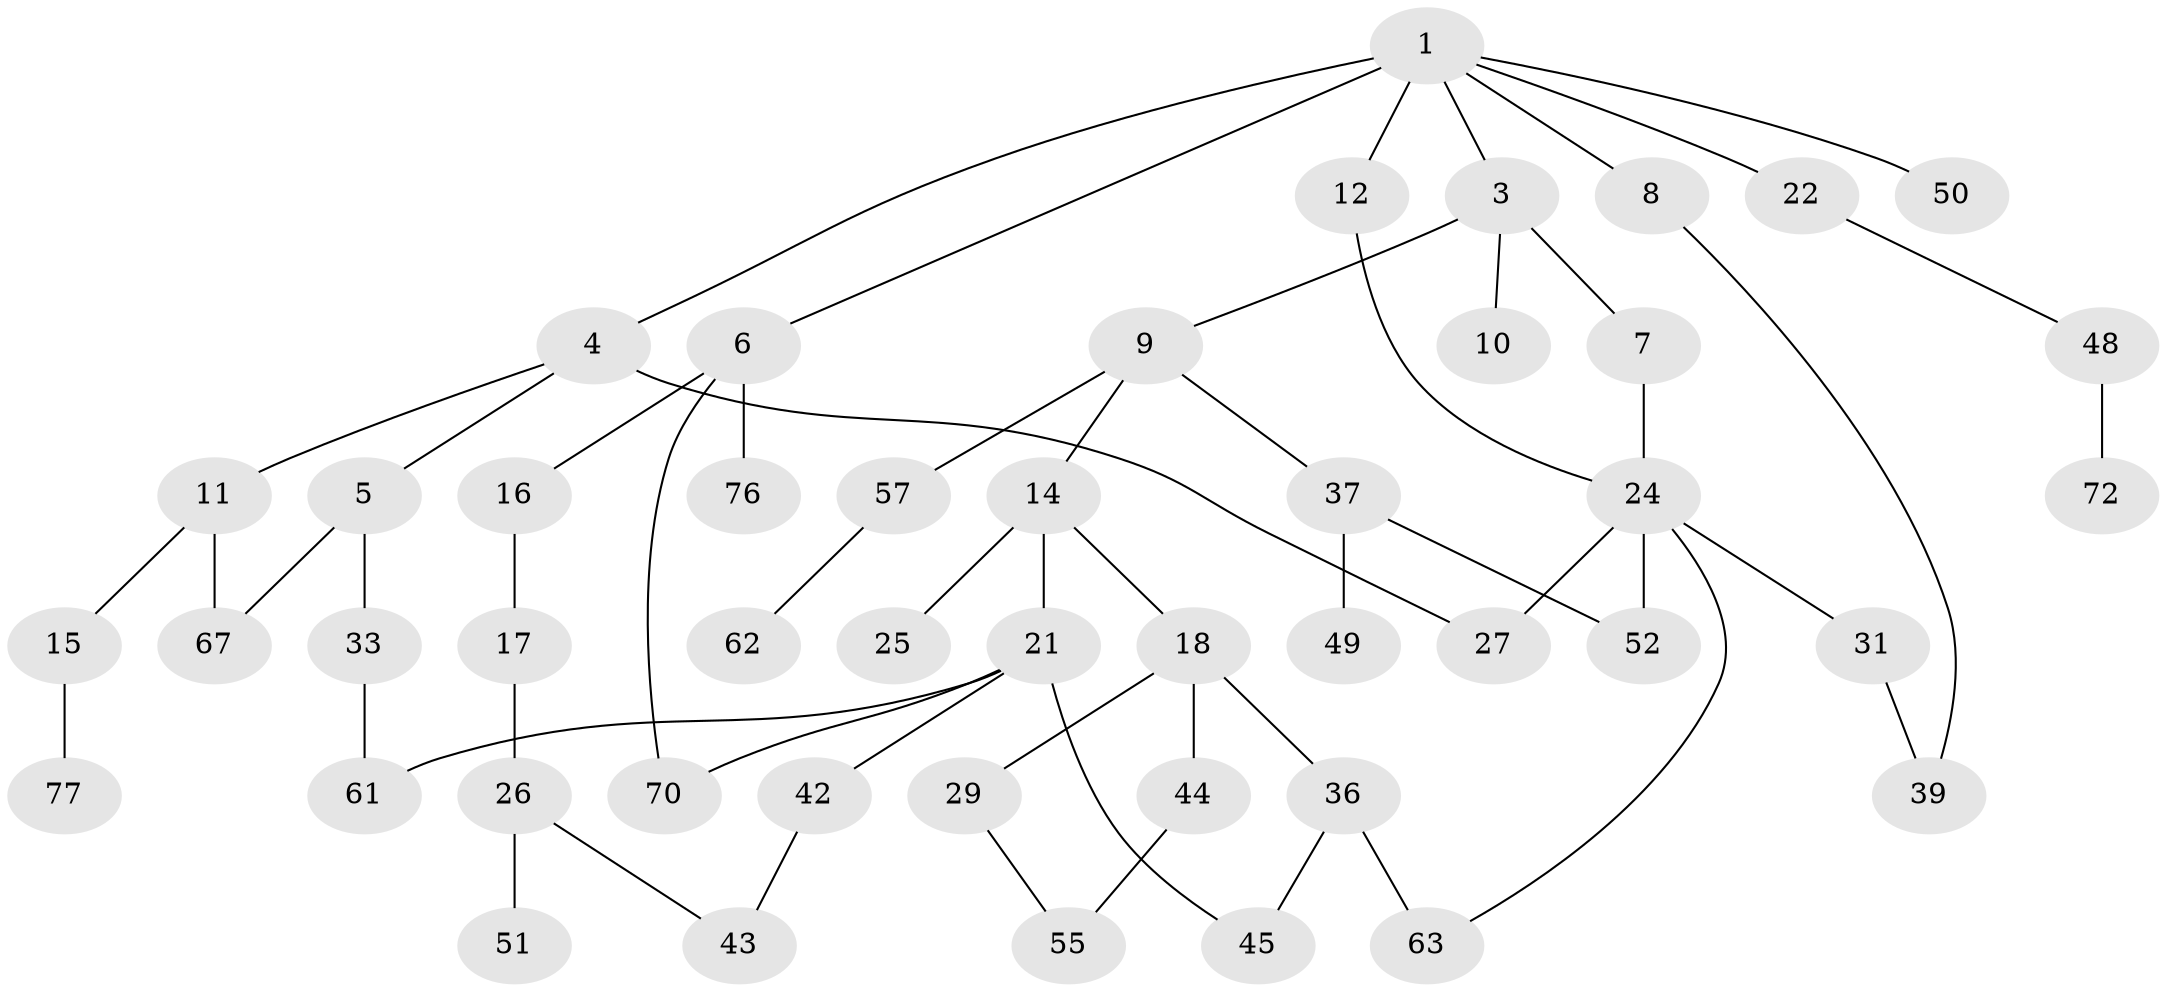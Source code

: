 // original degree distribution, {6: 0.025974025974025976, 4: 0.06493506493506493, 5: 0.06493506493506493, 2: 0.4155844155844156, 3: 0.16883116883116883, 1: 0.2597402597402597}
// Generated by graph-tools (version 1.1) at 2025/41/03/06/25 10:41:27]
// undirected, 47 vertices, 57 edges
graph export_dot {
graph [start="1"]
  node [color=gray90,style=filled];
  1 [super="+2"];
  3 [super="+20"];
  4 [super="+41"];
  5 [super="+19"];
  6 [super="+32"];
  7 [super="+46"];
  8 [super="+23"];
  9 [super="+28"];
  10 [super="+40"];
  11;
  12 [super="+13"];
  14 [super="+56"];
  15 [super="+34"];
  16;
  17;
  18 [super="+38"];
  21 [super="+47"];
  22 [super="+30"];
  24 [super="+35"];
  25 [super="+54"];
  26 [super="+65"];
  27;
  29 [super="+58"];
  31 [super="+59"];
  33;
  36 [super="+53"];
  37 [super="+73"];
  39;
  42 [super="+71"];
  43;
  44;
  45 [super="+64"];
  48 [super="+60"];
  49;
  50 [super="+74"];
  51;
  52;
  55 [super="+66"];
  57 [super="+68"];
  61 [super="+75"];
  62;
  63;
  67 [super="+69"];
  70;
  72;
  76;
  77;
  1 -- 4;
  1 -- 8;
  1 -- 12 [weight=2];
  1 -- 22;
  1 -- 50;
  1 -- 3;
  1 -- 6;
  3 -- 7;
  3 -- 9;
  3 -- 10;
  4 -- 5;
  4 -- 11;
  4 -- 27 [weight=2];
  5 -- 33;
  5 -- 67;
  6 -- 16;
  6 -- 70;
  6 -- 76;
  7 -- 24;
  8 -- 39;
  9 -- 14;
  9 -- 37;
  9 -- 57;
  11 -- 15;
  11 -- 67;
  12 -- 24;
  14 -- 18;
  14 -- 21 [weight=2];
  14 -- 25;
  15 -- 77;
  16 -- 17;
  17 -- 26;
  18 -- 29;
  18 -- 36;
  18 -- 44;
  21 -- 42;
  21 -- 61;
  21 -- 70;
  21 -- 45;
  22 -- 48;
  24 -- 31;
  24 -- 63;
  24 -- 52;
  24 -- 27;
  26 -- 43;
  26 -- 51;
  29 -- 55;
  31 -- 39;
  33 -- 61;
  36 -- 45;
  36 -- 63;
  37 -- 49;
  37 -- 52;
  42 -- 43;
  44 -- 55;
  48 -- 72;
  57 -- 62;
}
